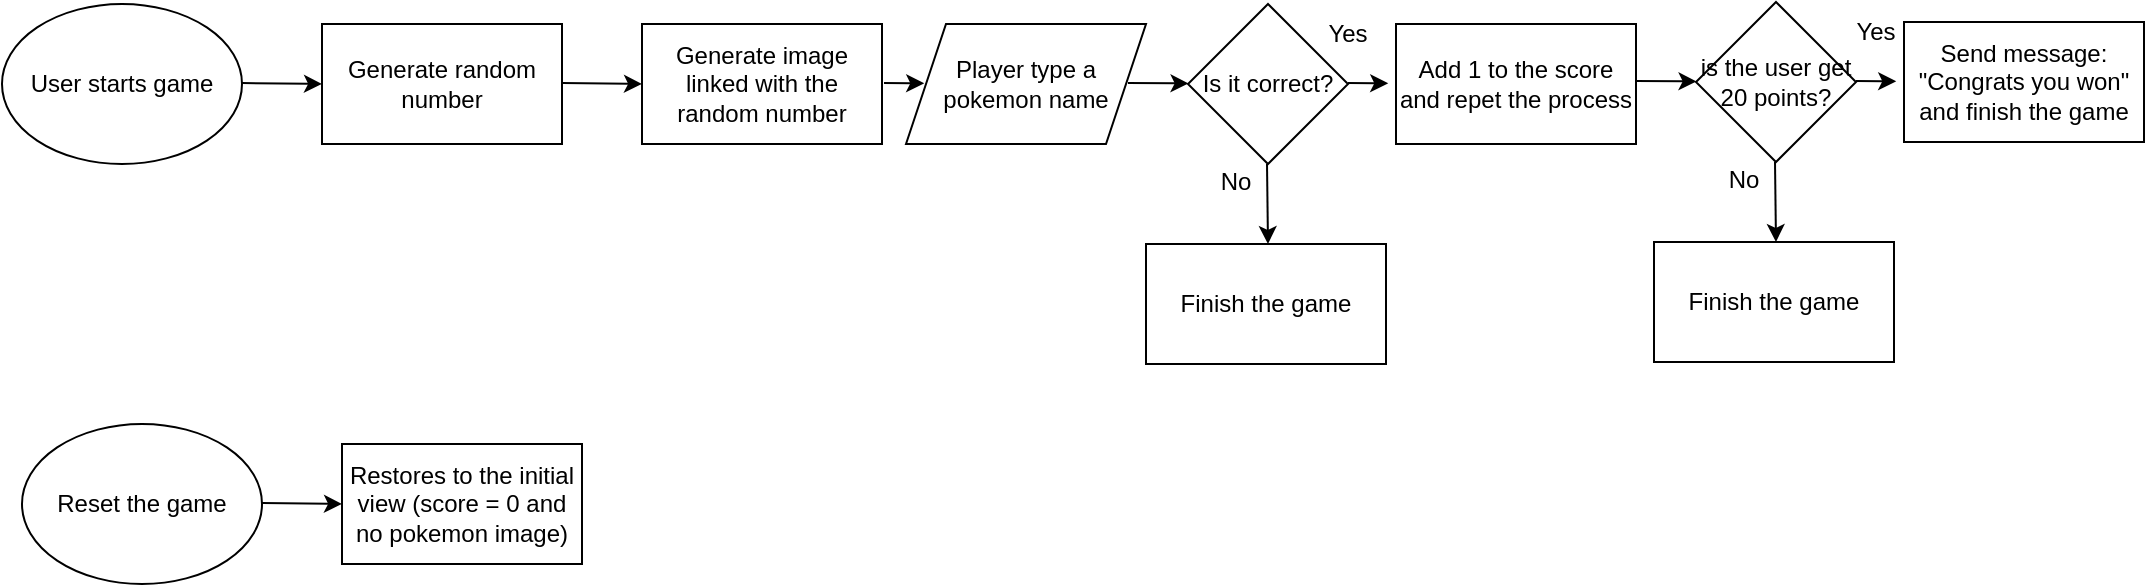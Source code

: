 <mxfile version="20.2.3" type="github">
  <diagram id="C5RBs43oDa-KdzZeNtuy" name="Page-1">
    <mxGraphModel dx="1038" dy="528" grid="1" gridSize="10" guides="1" tooltips="1" connect="1" arrows="1" fold="1" page="1" pageScale="1" pageWidth="3300" pageHeight="4681" math="0" shadow="0">
      <root>
        <mxCell id="WIyWlLk6GJQsqaUBKTNV-0" />
        <mxCell id="WIyWlLk6GJQsqaUBKTNV-1" parent="WIyWlLk6GJQsqaUBKTNV-0" />
        <mxCell id="VZHWj6WbuhnKlZ6PBOk7-0" value="User starts game" style="ellipse;whiteSpace=wrap;html=1;" vertex="1" parent="WIyWlLk6GJQsqaUBKTNV-1">
          <mxGeometry x="60" y="40" width="120" height="80" as="geometry" />
        </mxCell>
        <mxCell id="VZHWj6WbuhnKlZ6PBOk7-1" value="" style="endArrow=classic;html=1;rounded=0;" edge="1" parent="WIyWlLk6GJQsqaUBKTNV-1">
          <mxGeometry width="50" height="50" relative="1" as="geometry">
            <mxPoint x="180" y="79.5" as="sourcePoint" />
            <mxPoint x="220" y="80" as="targetPoint" />
          </mxGeometry>
        </mxCell>
        <mxCell id="VZHWj6WbuhnKlZ6PBOk7-2" value="Generate random number" style="rounded=0;whiteSpace=wrap;html=1;" vertex="1" parent="WIyWlLk6GJQsqaUBKTNV-1">
          <mxGeometry x="220" y="50" width="120" height="60" as="geometry" />
        </mxCell>
        <mxCell id="VZHWj6WbuhnKlZ6PBOk7-4" value="" style="endArrow=classic;html=1;rounded=0;" edge="1" parent="WIyWlLk6GJQsqaUBKTNV-1">
          <mxGeometry width="50" height="50" relative="1" as="geometry">
            <mxPoint x="340" y="79.5" as="sourcePoint" />
            <mxPoint x="380" y="80" as="targetPoint" />
          </mxGeometry>
        </mxCell>
        <mxCell id="VZHWj6WbuhnKlZ6PBOk7-5" value="Generate image linked with the random number" style="rounded=0;whiteSpace=wrap;html=1;" vertex="1" parent="WIyWlLk6GJQsqaUBKTNV-1">
          <mxGeometry x="380" y="50" width="120" height="60" as="geometry" />
        </mxCell>
        <mxCell id="VZHWj6WbuhnKlZ6PBOk7-6" value="" style="endArrow=classic;html=1;rounded=0;" edge="1" parent="WIyWlLk6GJQsqaUBKTNV-1">
          <mxGeometry width="50" height="50" relative="1" as="geometry">
            <mxPoint x="501" y="79.5" as="sourcePoint" />
            <mxPoint x="521.119" y="79.644" as="targetPoint" />
          </mxGeometry>
        </mxCell>
        <mxCell id="VZHWj6WbuhnKlZ6PBOk7-7" value="Player type a pokemon name" style="shape=parallelogram;perimeter=parallelogramPerimeter;whiteSpace=wrap;html=1;fixedSize=1;" vertex="1" parent="WIyWlLk6GJQsqaUBKTNV-1">
          <mxGeometry x="512" y="50" width="120" height="60" as="geometry" />
        </mxCell>
        <mxCell id="VZHWj6WbuhnKlZ6PBOk7-9" value="" style="endArrow=classic;html=1;rounded=0;" edge="1" parent="WIyWlLk6GJQsqaUBKTNV-1" target="VZHWj6WbuhnKlZ6PBOk7-10">
          <mxGeometry width="50" height="50" relative="1" as="geometry">
            <mxPoint x="623" y="79.5" as="sourcePoint" />
            <mxPoint x="693" y="80" as="targetPoint" />
          </mxGeometry>
        </mxCell>
        <mxCell id="VZHWj6WbuhnKlZ6PBOk7-10" value="Is it correct?" style="rhombus;whiteSpace=wrap;html=1;" vertex="1" parent="WIyWlLk6GJQsqaUBKTNV-1">
          <mxGeometry x="653" y="40" width="80" height="80" as="geometry" />
        </mxCell>
        <mxCell id="VZHWj6WbuhnKlZ6PBOk7-12" value="Add 1 to the score and repet the process" style="rounded=0;whiteSpace=wrap;html=1;" vertex="1" parent="WIyWlLk6GJQsqaUBKTNV-1">
          <mxGeometry x="757" y="50" width="120" height="60" as="geometry" />
        </mxCell>
        <mxCell id="VZHWj6WbuhnKlZ6PBOk7-15" value="" style="endArrow=classic;html=1;rounded=0;" edge="1" parent="WIyWlLk6GJQsqaUBKTNV-1">
          <mxGeometry width="50" height="50" relative="1" as="geometry">
            <mxPoint x="733" y="79.5" as="sourcePoint" />
            <mxPoint x="753.119" y="79.644" as="targetPoint" />
          </mxGeometry>
        </mxCell>
        <mxCell id="VZHWj6WbuhnKlZ6PBOk7-16" value="Yes" style="text;html=1;strokeColor=none;fillColor=none;align=center;verticalAlign=middle;whiteSpace=wrap;rounded=0;" vertex="1" parent="WIyWlLk6GJQsqaUBKTNV-1">
          <mxGeometry x="703" y="40" width="60" height="30" as="geometry" />
        </mxCell>
        <mxCell id="VZHWj6WbuhnKlZ6PBOk7-17" value="" style="endArrow=classic;html=1;rounded=0;" edge="1" parent="WIyWlLk6GJQsqaUBKTNV-1">
          <mxGeometry width="50" height="50" relative="1" as="geometry">
            <mxPoint x="692.5" y="120" as="sourcePoint" />
            <mxPoint x="693" y="160" as="targetPoint" />
          </mxGeometry>
        </mxCell>
        <mxCell id="VZHWj6WbuhnKlZ6PBOk7-18" value="No" style="text;html=1;strokeColor=none;fillColor=none;align=center;verticalAlign=middle;whiteSpace=wrap;rounded=0;" vertex="1" parent="WIyWlLk6GJQsqaUBKTNV-1">
          <mxGeometry x="647" y="114" width="60" height="30" as="geometry" />
        </mxCell>
        <mxCell id="VZHWj6WbuhnKlZ6PBOk7-19" value="Finish the game" style="rounded=0;whiteSpace=wrap;html=1;" vertex="1" parent="WIyWlLk6GJQsqaUBKTNV-1">
          <mxGeometry x="632" y="160" width="120" height="60" as="geometry" />
        </mxCell>
        <mxCell id="VZHWj6WbuhnKlZ6PBOk7-20" value="" style="endArrow=classic;html=1;rounded=0;" edge="1" parent="WIyWlLk6GJQsqaUBKTNV-1" target="VZHWj6WbuhnKlZ6PBOk7-21">
          <mxGeometry width="50" height="50" relative="1" as="geometry">
            <mxPoint x="877" y="78.5" as="sourcePoint" />
            <mxPoint x="947" y="79" as="targetPoint" />
          </mxGeometry>
        </mxCell>
        <mxCell id="VZHWj6WbuhnKlZ6PBOk7-21" value="is the user get 20 points?" style="rhombus;whiteSpace=wrap;html=1;" vertex="1" parent="WIyWlLk6GJQsqaUBKTNV-1">
          <mxGeometry x="907" y="39" width="80" height="80" as="geometry" />
        </mxCell>
        <mxCell id="VZHWj6WbuhnKlZ6PBOk7-22" value="&lt;div&gt;Send message: &quot;Congrats you won&quot;&lt;/div&gt;&lt;div&gt;and finish the game&lt;br&gt;&lt;/div&gt;" style="rounded=0;whiteSpace=wrap;html=1;" vertex="1" parent="WIyWlLk6GJQsqaUBKTNV-1">
          <mxGeometry x="1011" y="49" width="120" height="60" as="geometry" />
        </mxCell>
        <mxCell id="VZHWj6WbuhnKlZ6PBOk7-23" value="" style="endArrow=classic;html=1;rounded=0;" edge="1" parent="WIyWlLk6GJQsqaUBKTNV-1">
          <mxGeometry width="50" height="50" relative="1" as="geometry">
            <mxPoint x="987" y="78.5" as="sourcePoint" />
            <mxPoint x="1007.119" y="78.644" as="targetPoint" />
          </mxGeometry>
        </mxCell>
        <mxCell id="VZHWj6WbuhnKlZ6PBOk7-24" value="" style="endArrow=classic;html=1;rounded=0;" edge="1" parent="WIyWlLk6GJQsqaUBKTNV-1">
          <mxGeometry width="50" height="50" relative="1" as="geometry">
            <mxPoint x="946.5" y="119" as="sourcePoint" />
            <mxPoint x="947" y="159" as="targetPoint" />
          </mxGeometry>
        </mxCell>
        <mxCell id="VZHWj6WbuhnKlZ6PBOk7-25" value="No" style="text;html=1;strokeColor=none;fillColor=none;align=center;verticalAlign=middle;whiteSpace=wrap;rounded=0;" vertex="1" parent="WIyWlLk6GJQsqaUBKTNV-1">
          <mxGeometry x="901" y="113" width="60" height="30" as="geometry" />
        </mxCell>
        <mxCell id="VZHWj6WbuhnKlZ6PBOk7-26" value="Finish the game" style="rounded=0;whiteSpace=wrap;html=1;" vertex="1" parent="WIyWlLk6GJQsqaUBKTNV-1">
          <mxGeometry x="886" y="159" width="120" height="60" as="geometry" />
        </mxCell>
        <mxCell id="VZHWj6WbuhnKlZ6PBOk7-28" value="Yes" style="text;html=1;strokeColor=none;fillColor=none;align=center;verticalAlign=middle;whiteSpace=wrap;rounded=0;" vertex="1" parent="WIyWlLk6GJQsqaUBKTNV-1">
          <mxGeometry x="967" y="39" width="60" height="30" as="geometry" />
        </mxCell>
        <mxCell id="VZHWj6WbuhnKlZ6PBOk7-29" value="Reset the game" style="ellipse;whiteSpace=wrap;html=1;" vertex="1" parent="WIyWlLk6GJQsqaUBKTNV-1">
          <mxGeometry x="70" y="250" width="120" height="80" as="geometry" />
        </mxCell>
        <mxCell id="VZHWj6WbuhnKlZ6PBOk7-30" value="" style="endArrow=classic;html=1;rounded=0;" edge="1" parent="WIyWlLk6GJQsqaUBKTNV-1">
          <mxGeometry width="50" height="50" relative="1" as="geometry">
            <mxPoint x="190" y="289.5" as="sourcePoint" />
            <mxPoint x="230" y="290" as="targetPoint" />
          </mxGeometry>
        </mxCell>
        <mxCell id="VZHWj6WbuhnKlZ6PBOk7-31" value="Restores to the initial view (score = 0 and no pokemon image)" style="rounded=0;whiteSpace=wrap;html=1;" vertex="1" parent="WIyWlLk6GJQsqaUBKTNV-1">
          <mxGeometry x="230" y="260" width="120" height="60" as="geometry" />
        </mxCell>
      </root>
    </mxGraphModel>
  </diagram>
</mxfile>
